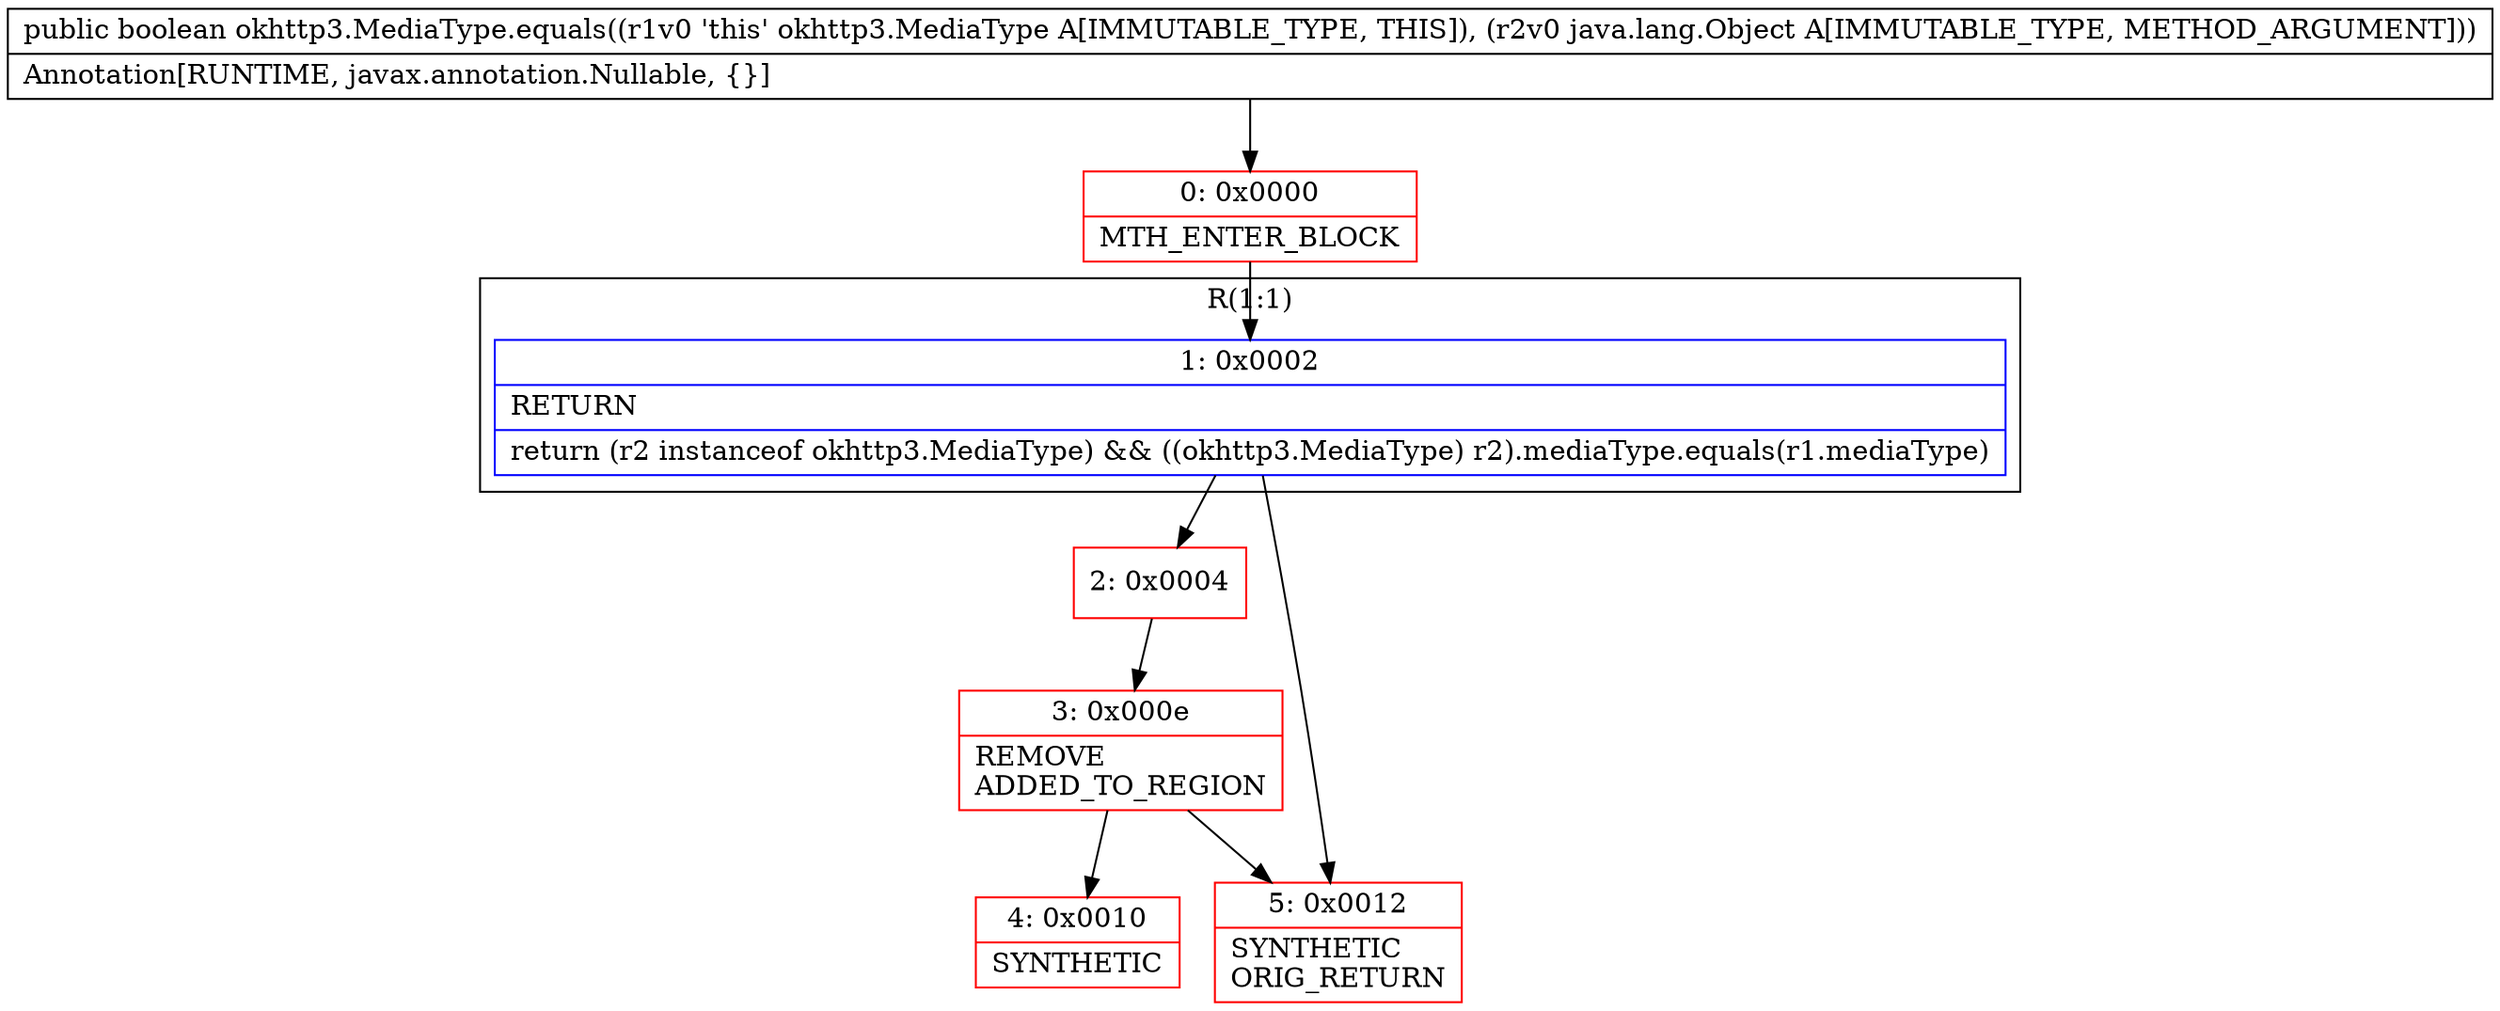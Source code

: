 digraph "CFG forokhttp3.MediaType.equals(Ljava\/lang\/Object;)Z" {
subgraph cluster_Region_1280027090 {
label = "R(1:1)";
node [shape=record,color=blue];
Node_1 [shape=record,label="{1\:\ 0x0002|RETURN\l|return (r2 instanceof okhttp3.MediaType) && ((okhttp3.MediaType) r2).mediaType.equals(r1.mediaType)\l}"];
}
Node_0 [shape=record,color=red,label="{0\:\ 0x0000|MTH_ENTER_BLOCK\l}"];
Node_2 [shape=record,color=red,label="{2\:\ 0x0004}"];
Node_3 [shape=record,color=red,label="{3\:\ 0x000e|REMOVE\lADDED_TO_REGION\l}"];
Node_4 [shape=record,color=red,label="{4\:\ 0x0010|SYNTHETIC\l}"];
Node_5 [shape=record,color=red,label="{5\:\ 0x0012|SYNTHETIC\lORIG_RETURN\l}"];
MethodNode[shape=record,label="{public boolean okhttp3.MediaType.equals((r1v0 'this' okhttp3.MediaType A[IMMUTABLE_TYPE, THIS]), (r2v0 java.lang.Object A[IMMUTABLE_TYPE, METHOD_ARGUMENT]))  | Annotation[RUNTIME, javax.annotation.Nullable, \{\}]\l}"];
MethodNode -> Node_0;
Node_1 -> Node_2;
Node_1 -> Node_5;
Node_0 -> Node_1;
Node_2 -> Node_3;
Node_3 -> Node_4;
Node_3 -> Node_5;
}

